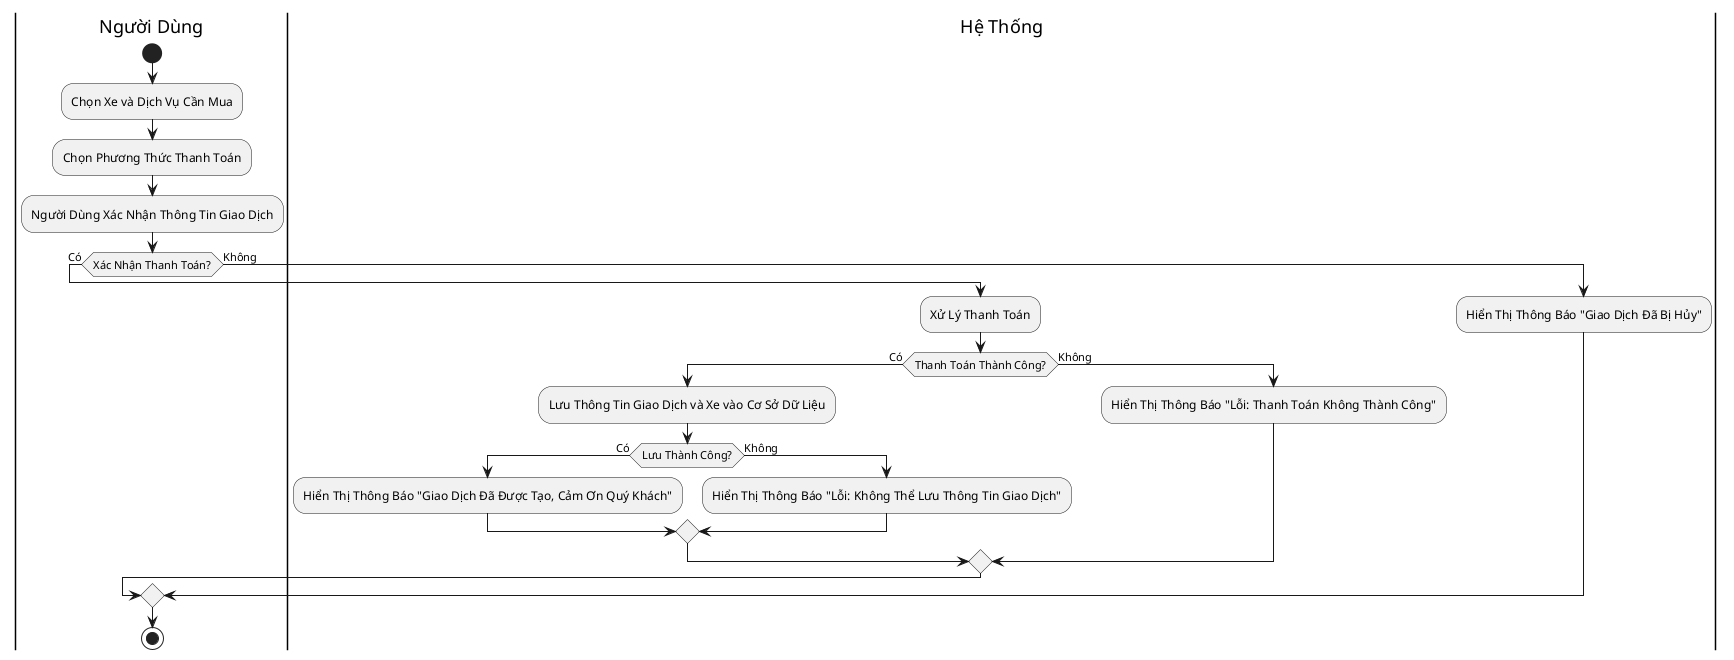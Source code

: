 @startuml
|Người Dùng|
start
:Chọn Xe và Dịch Vụ Cần Mua;
:Chọn Phương Thức Thanh Toán;
:Người Dùng Xác Nhận Thông Tin Giao Dịch;
if (Xác Nhận Thanh Toán?) then (Có)
  |Hệ Thống|
  :Xử Lý Thanh Toán;
  if (Thanh Toán Thành Công?) then (Có)
    :Lưu Thông Tin Giao Dịch và Xe vào Cơ Sở Dữ Liệu;
    if (Lưu Thành Công?) then (Có)
      :Hiển Thị Thông Báo "Giao Dịch Đã Được Tạo, Cảm Ơn Quý Khách";
    else (Không)
      :Hiển Thị Thông Báo "Lỗi: Không Thể Lưu Thông Tin Giao Dịch";
    endif
  else (Không)
    :Hiển Thị Thông Báo "Lỗi: Thanh Toán Không Thành Công";
  endif
  |Hệ Thống|
else (Không)
  :Hiển Thị Thông Báo "Giao Dịch Đã Bị Hủy";
endif

|Người Dùng|
stop
@enduml